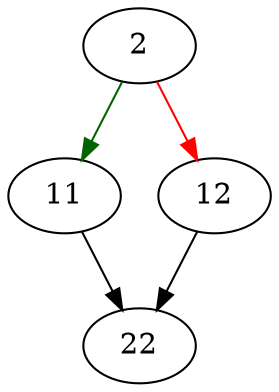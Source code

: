 strict digraph "pragmaVtabOpen" {
	// Node definitions.
	2 [entry=true];
	11;
	12;
	22;

	// Edge definitions.
	2 -> 11 [
		color=darkgreen
		cond=true
	];
	2 -> 12 [
		color=red
		cond=false
	];
	11 -> 22;
	12 -> 22;
}